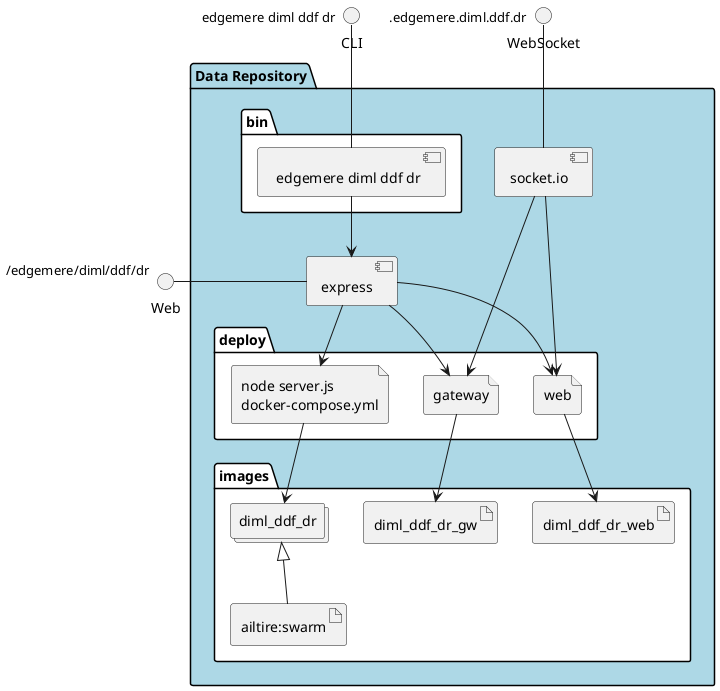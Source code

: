 @startuml
  interface CLI
  interface Web
  interface WebSocket
package "Data Repository" #lightblue {
  component express as REST
  component socket.io as socket
  folder bin #ffffff {
    component " edgemere diml ddf dr" as binName
  }
  binName --> REST

  folder deploy #ffffff {
      file "node server.js\ndocker-compose.yml" as diml_ddf_dr_container
      REST --> diml_ddf_dr_container

  
    file "web" as web_container
    REST --> web_container
    socket ---> web_container
  
    file "gateway" as gateway_container
    REST --> gateway_container
    socket ---> gateway_container
  
  }
  folder images #ffffff {
    collections "diml_ddf_dr" as diml_ddf_drimage
    artifact "ailtire:swarm" as ailtireswarm
    diml_ddf_drimage <|-- ailtireswarm
    diml_ddf_dr_container --> diml_ddf_drimage

  
      artifact diml_ddf_dr_web
      web_container --> diml_ddf_dr_web
    
      artifact diml_ddf_dr_gw
      gateway_container --> diml_ddf_dr_gw
    
  }
}
CLI " edgemere diml ddf dr" -- binName
Web "/edgemere/diml/ddf/dr" - REST
WebSocket ".edgemere.diml.ddf.dr" -- socket

@enduml
